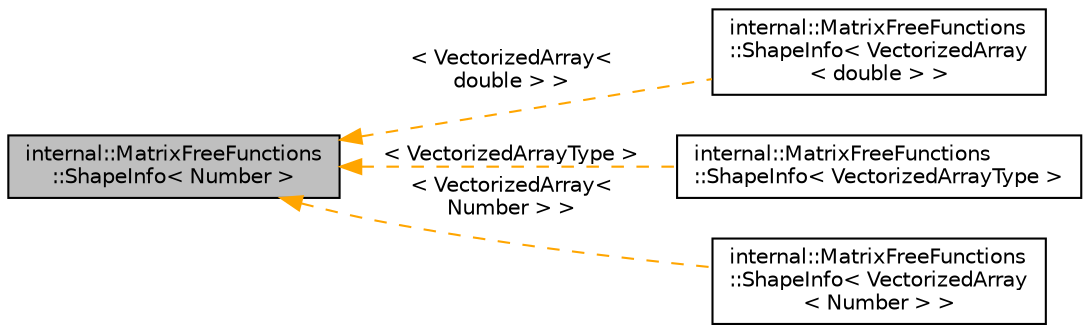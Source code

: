 digraph "internal::MatrixFreeFunctions::ShapeInfo&lt; Number &gt;"
{
 // LATEX_PDF_SIZE
  edge [fontname="Helvetica",fontsize="10",labelfontname="Helvetica",labelfontsize="10"];
  node [fontname="Helvetica",fontsize="10",shape=record];
  rankdir="LR";
  Node1 [label="internal::MatrixFreeFunctions\l::ShapeInfo\< Number \>",height=0.2,width=0.4,color="black", fillcolor="grey75", style="filled", fontcolor="black",tooltip=" "];
  Node1 -> Node2 [dir="back",color="orange",fontsize="10",style="dashed",label=" \< VectorizedArray\<\l double \> \>" ,fontname="Helvetica"];
  Node2 [label="internal::MatrixFreeFunctions\l::ShapeInfo\< VectorizedArray\l\< double \> \>",height=0.2,width=0.4,color="black", fillcolor="white", style="filled",URL="$structinternal_1_1MatrixFreeFunctions_1_1ShapeInfo.html",tooltip=" "];
  Node1 -> Node3 [dir="back",color="orange",fontsize="10",style="dashed",label=" \< VectorizedArrayType \>" ,fontname="Helvetica"];
  Node3 [label="internal::MatrixFreeFunctions\l::ShapeInfo\< VectorizedArrayType \>",height=0.2,width=0.4,color="black", fillcolor="white", style="filled",URL="$structinternal_1_1MatrixFreeFunctions_1_1ShapeInfo.html",tooltip=" "];
  Node1 -> Node4 [dir="back",color="orange",fontsize="10",style="dashed",label=" \< VectorizedArray\<\l Number \> \>" ,fontname="Helvetica"];
  Node4 [label="internal::MatrixFreeFunctions\l::ShapeInfo\< VectorizedArray\l\< Number \> \>",height=0.2,width=0.4,color="black", fillcolor="white", style="filled",URL="$structinternal_1_1MatrixFreeFunctions_1_1ShapeInfo.html",tooltip=" "];
}
